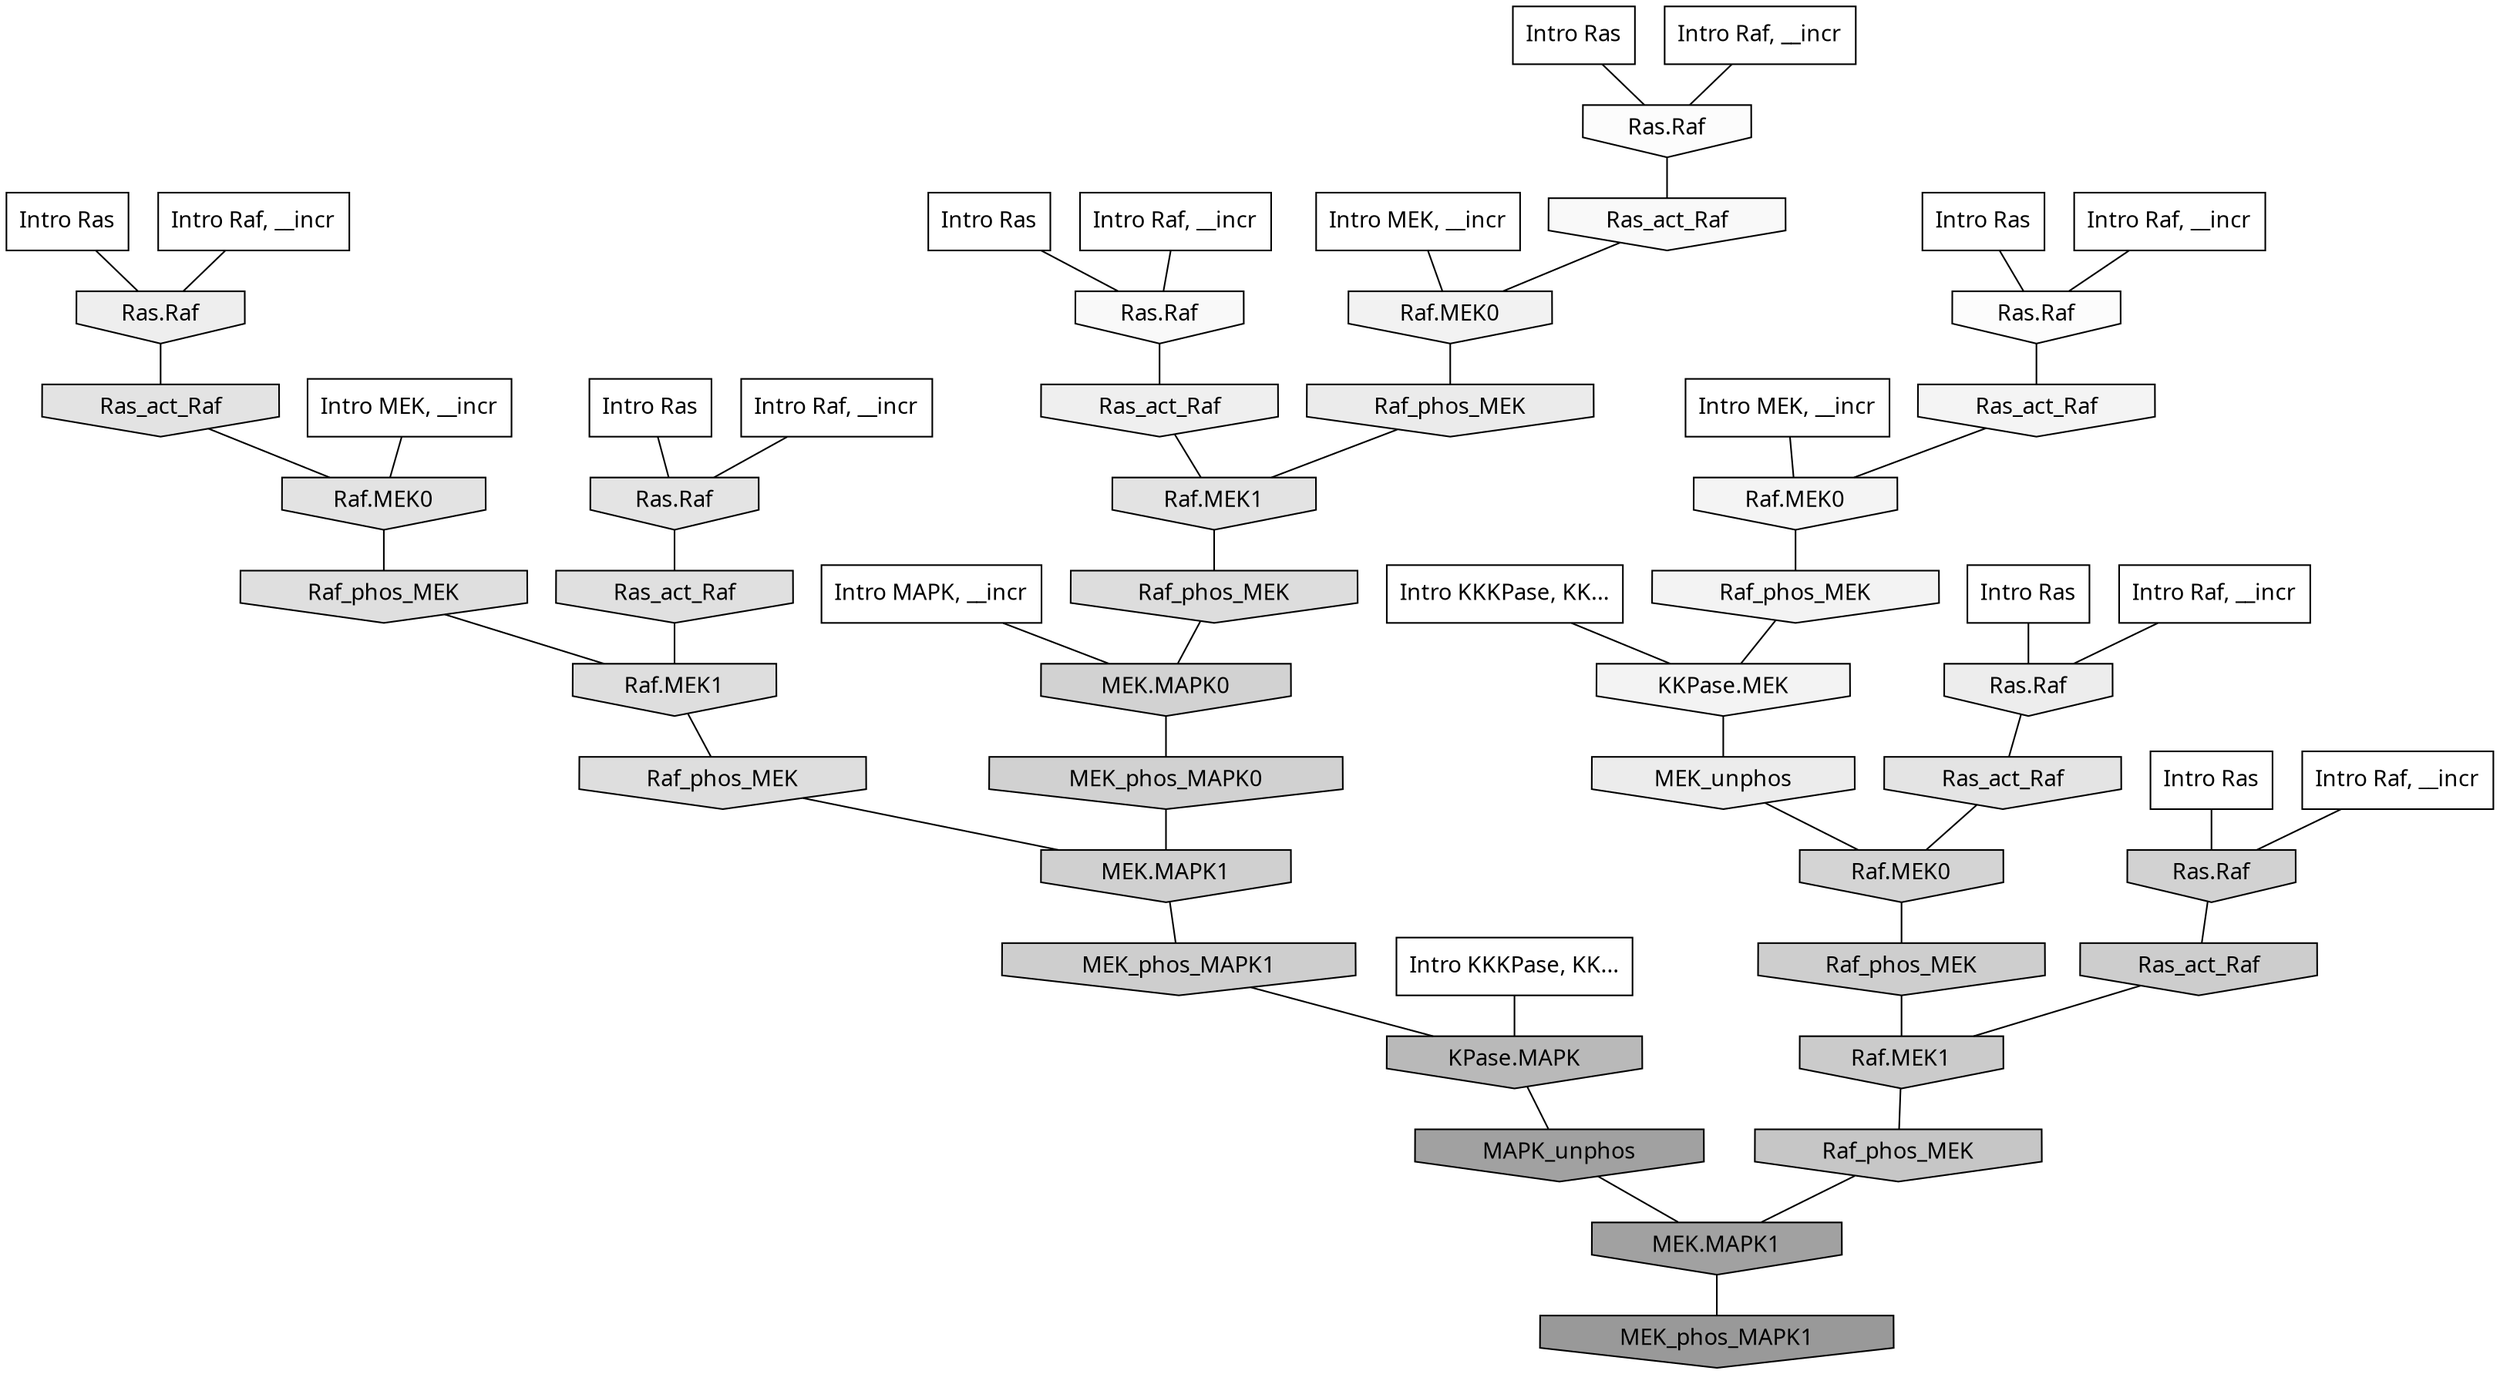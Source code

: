 digraph G{
  rankdir="TB";
  ranksep=0.30;
  node [fontname="CMU Serif"];
  edge [fontname="CMU Serif"];
  
  26 [label="Intro Ras", shape=rectangle, style=filled, fillcolor="0.000 0.000 1.000"]
  
  30 [label="Intro Ras", shape=rectangle, style=filled, fillcolor="0.000 0.000 1.000"]
  
  35 [label="Intro Ras", shape=rectangle, style=filled, fillcolor="0.000 0.000 1.000"]
  
  37 [label="Intro Ras", shape=rectangle, style=filled, fillcolor="0.000 0.000 1.000"]
  
  56 [label="Intro Ras", shape=rectangle, style=filled, fillcolor="0.000 0.000 1.000"]
  
  57 [label="Intro Ras", shape=rectangle, style=filled, fillcolor="0.000 0.000 1.000"]
  
  73 [label="Intro Ras", shape=rectangle, style=filled, fillcolor="0.000 0.000 1.000"]
  
  267 [label="Intro Raf, __incr", shape=rectangle, style=filled, fillcolor="0.000 0.000 1.000"]
  
  476 [label="Intro Raf, __incr", shape=rectangle, style=filled, fillcolor="0.000 0.000 1.000"]
  
  510 [label="Intro Raf, __incr", shape=rectangle, style=filled, fillcolor="0.000 0.000 1.000"]
  
  632 [label="Intro Raf, __incr", shape=rectangle, style=filled, fillcolor="0.000 0.000 1.000"]
  
  779 [label="Intro Raf, __incr", shape=rectangle, style=filled, fillcolor="0.000 0.000 1.000"]
  
  863 [label="Intro Raf, __incr", shape=rectangle, style=filled, fillcolor="0.000 0.000 1.000"]
  
  995 [label="Intro Raf, __incr", shape=rectangle, style=filled, fillcolor="0.000 0.000 1.000"]
  
  1345 [label="Intro MEK, __incr", shape=rectangle, style=filled, fillcolor="0.000 0.000 1.000"]
  
  1623 [label="Intro MEK, __incr", shape=rectangle, style=filled, fillcolor="0.000 0.000 1.000"]
  
  1862 [label="Intro MEK, __incr", shape=rectangle, style=filled, fillcolor="0.000 0.000 1.000"]
  
  2445 [label="Intro MAPK, __incr", shape=rectangle, style=filled, fillcolor="0.000 0.000 1.000"]
  
  3141 [label="Intro KKKPase, KK...", shape=rectangle, style=filled, fillcolor="0.000 0.000 1.000"]
  
  3195 [label="Intro KKKPase, KK...", shape=rectangle, style=filled, fillcolor="0.000 0.000 1.000"]
  
  3490 [label="Ras.Raf", shape=invhouse, style=filled, fillcolor="0.000 0.000 0.986"]
  
  3498 [label="Ras.Raf", shape=invhouse, style=filled, fillcolor="0.000 0.000 0.985"]
  
  3649 [label="Ras_act_Raf", shape=invhouse, style=filled, fillcolor="0.000 0.000 0.975"]
  
  3656 [label="Ras.Raf", shape=invhouse, style=filled, fillcolor="0.000 0.000 0.974"]
  
  4152 [label="Ras_act_Raf", shape=invhouse, style=filled, fillcolor="0.000 0.000 0.956"]
  
  4155 [label="Raf.MEK0", shape=invhouse, style=filled, fillcolor="0.000 0.000 0.956"]
  
  4260 [label="Raf_phos_MEK", shape=invhouse, style=filled, fillcolor="0.000 0.000 0.952"]
  
  4273 [label="KKPase.MEK", shape=invhouse, style=filled, fillcolor="0.000 0.000 0.952"]
  
  4430 [label="Raf.MEK0", shape=invhouse, style=filled, fillcolor="0.000 0.000 0.946"]
  
  4745 [label="Ras_act_Raf", shape=invhouse, style=filled, fillcolor="0.000 0.000 0.936"]
  
  4910 [label="Ras.Raf", shape=invhouse, style=filled, fillcolor="0.000 0.000 0.931"]
  
  4951 [label="Ras.Raf", shape=invhouse, style=filled, fillcolor="0.000 0.000 0.929"]
  
  5131 [label="MEK_unphos", shape=invhouse, style=filled, fillcolor="0.000 0.000 0.923"]
  
  5309 [label="Raf_phos_MEK", shape=invhouse, style=filled, fillcolor="0.000 0.000 0.918"]
  
  6281 [label="Ras.Raf", shape=invhouse, style=filled, fillcolor="0.000 0.000 0.891"]
  
  6323 [label="Ras_act_Raf", shape=invhouse, style=filled, fillcolor="0.000 0.000 0.891"]
  
  6362 [label="Raf.MEK1", shape=invhouse, style=filled, fillcolor="0.000 0.000 0.890"]
  
  6407 [label="Ras_act_Raf", shape=invhouse, style=filled, fillcolor="0.000 0.000 0.889"]
  
  6412 [label="Raf.MEK0", shape=invhouse, style=filled, fillcolor="0.000 0.000 0.889"]
  
  7012 [label="Ras_act_Raf", shape=invhouse, style=filled, fillcolor="0.000 0.000 0.877"]
  
  7237 [label="Raf_phos_MEK", shape=invhouse, style=filled, fillcolor="0.000 0.000 0.873"]
  
  7496 [label="Raf.MEK1", shape=invhouse, style=filled, fillcolor="0.000 0.000 0.869"]
  
  7602 [label="Raf_phos_MEK", shape=invhouse, style=filled, fillcolor="0.000 0.000 0.868"]
  
  7640 [label="Raf_phos_MEK", shape=invhouse, style=filled, fillcolor="0.000 0.000 0.867"]
  
  10205 [label="Raf.MEK0", shape=invhouse, style=filled, fillcolor="0.000 0.000 0.831"]
  
  10850 [label="MEK.MAPK0", shape=invhouse, style=filled, fillcolor="0.000 0.000 0.824"]
  
  10865 [label="Ras.Raf", shape=invhouse, style=filled, fillcolor="0.000 0.000 0.824"]
  
  11653 [label="MEK_phos_MAPK0", shape=invhouse, style=filled, fillcolor="0.000 0.000 0.817"]
  
  12022 [label="MEK.MAPK1", shape=invhouse, style=filled, fillcolor="0.000 0.000 0.813"]
  
  12819 [label="Raf_phos_MEK", shape=invhouse, style=filled, fillcolor="0.000 0.000 0.807"]
  
  13067 [label="MEK_phos_MAPK1", shape=invhouse, style=filled, fillcolor="0.000 0.000 0.805"]
  
  13161 [label="Ras_act_Raf", shape=invhouse, style=filled, fillcolor="0.000 0.000 0.804"]
  
  14095 [label="Raf.MEK1", shape=invhouse, style=filled, fillcolor="0.000 0.000 0.796"]
  
  16306 [label="Raf_phos_MEK", shape=invhouse, style=filled, fillcolor="0.000 0.000 0.777"]
  
  19062 [label="KPase.MAPK", shape=invhouse, style=filled, fillcolor="0.000 0.000 0.726"]
  
  22171 [label="MAPK_unphos", shape=invhouse, style=filled, fillcolor="0.000 0.000 0.629"]
  
  22172 [label="MEK.MAPK1", shape=invhouse, style=filled, fillcolor="0.000 0.000 0.629"]
  
  23060 [label="MEK_phos_MAPK1", shape=invhouse, style=filled, fillcolor="0.000 0.000 0.600"]
  
  
  22172 -> 23060 [dir=none, color="0.000 0.000 0.000"] 
  22171 -> 22172 [dir=none, color="0.000 0.000 0.000"] 
  19062 -> 22171 [dir=none, color="0.000 0.000 0.000"] 
  16306 -> 22172 [dir=none, color="0.000 0.000 0.000"] 
  14095 -> 16306 [dir=none, color="0.000 0.000 0.000"] 
  13161 -> 14095 [dir=none, color="0.000 0.000 0.000"] 
  13067 -> 19062 [dir=none, color="0.000 0.000 0.000"] 
  12819 -> 14095 [dir=none, color="0.000 0.000 0.000"] 
  12022 -> 13067 [dir=none, color="0.000 0.000 0.000"] 
  11653 -> 12022 [dir=none, color="0.000 0.000 0.000"] 
  10865 -> 13161 [dir=none, color="0.000 0.000 0.000"] 
  10850 -> 11653 [dir=none, color="0.000 0.000 0.000"] 
  10205 -> 12819 [dir=none, color="0.000 0.000 0.000"] 
  7640 -> 10850 [dir=none, color="0.000 0.000 0.000"] 
  7602 -> 12022 [dir=none, color="0.000 0.000 0.000"] 
  7496 -> 7602 [dir=none, color="0.000 0.000 0.000"] 
  7237 -> 7496 [dir=none, color="0.000 0.000 0.000"] 
  7012 -> 7496 [dir=none, color="0.000 0.000 0.000"] 
  6412 -> 7237 [dir=none, color="0.000 0.000 0.000"] 
  6407 -> 6412 [dir=none, color="0.000 0.000 0.000"] 
  6362 -> 7640 [dir=none, color="0.000 0.000 0.000"] 
  6323 -> 10205 [dir=none, color="0.000 0.000 0.000"] 
  6281 -> 7012 [dir=none, color="0.000 0.000 0.000"] 
  5309 -> 6362 [dir=none, color="0.000 0.000 0.000"] 
  5131 -> 10205 [dir=none, color="0.000 0.000 0.000"] 
  4951 -> 6323 [dir=none, color="0.000 0.000 0.000"] 
  4910 -> 6407 [dir=none, color="0.000 0.000 0.000"] 
  4745 -> 6362 [dir=none, color="0.000 0.000 0.000"] 
  4430 -> 5309 [dir=none, color="0.000 0.000 0.000"] 
  4273 -> 5131 [dir=none, color="0.000 0.000 0.000"] 
  4260 -> 4273 [dir=none, color="0.000 0.000 0.000"] 
  4155 -> 4260 [dir=none, color="0.000 0.000 0.000"] 
  4152 -> 4155 [dir=none, color="0.000 0.000 0.000"] 
  3656 -> 4745 [dir=none, color="0.000 0.000 0.000"] 
  3649 -> 4430 [dir=none, color="0.000 0.000 0.000"] 
  3498 -> 3649 [dir=none, color="0.000 0.000 0.000"] 
  3490 -> 4152 [dir=none, color="0.000 0.000 0.000"] 
  3195 -> 4273 [dir=none, color="0.000 0.000 0.000"] 
  3141 -> 19062 [dir=none, color="0.000 0.000 0.000"] 
  2445 -> 10850 [dir=none, color="0.000 0.000 0.000"] 
  1862 -> 4430 [dir=none, color="0.000 0.000 0.000"] 
  1623 -> 4155 [dir=none, color="0.000 0.000 0.000"] 
  1345 -> 6412 [dir=none, color="0.000 0.000 0.000"] 
  995 -> 4910 [dir=none, color="0.000 0.000 0.000"] 
  863 -> 6281 [dir=none, color="0.000 0.000 0.000"] 
  779 -> 10865 [dir=none, color="0.000 0.000 0.000"] 
  632 -> 3498 [dir=none, color="0.000 0.000 0.000"] 
  510 -> 4951 [dir=none, color="0.000 0.000 0.000"] 
  476 -> 3490 [dir=none, color="0.000 0.000 0.000"] 
  267 -> 3656 [dir=none, color="0.000 0.000 0.000"] 
  73 -> 3656 [dir=none, color="0.000 0.000 0.000"] 
  57 -> 6281 [dir=none, color="0.000 0.000 0.000"] 
  56 -> 10865 [dir=none, color="0.000 0.000 0.000"] 
  37 -> 3498 [dir=none, color="0.000 0.000 0.000"] 
  35 -> 4951 [dir=none, color="0.000 0.000 0.000"] 
  30 -> 3490 [dir=none, color="0.000 0.000 0.000"] 
  26 -> 4910 [dir=none, color="0.000 0.000 0.000"] 
  
  }
